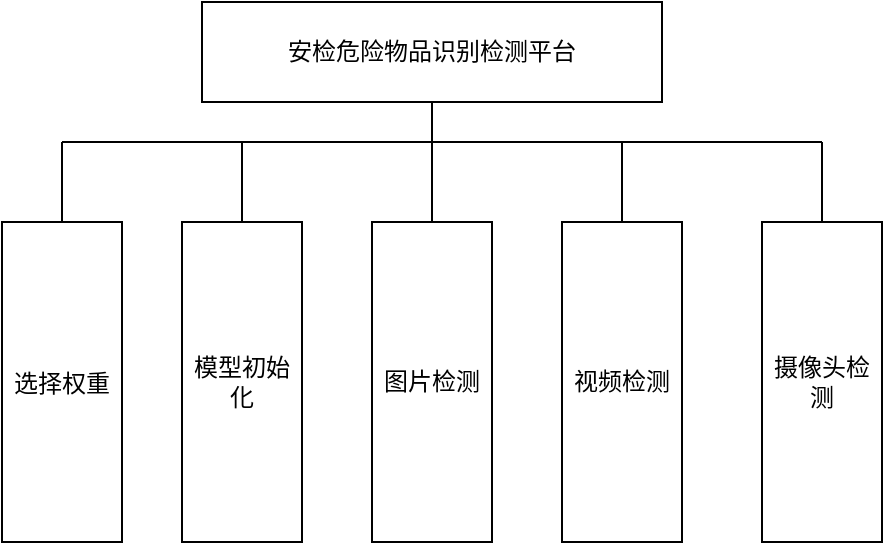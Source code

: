 <mxfile version="21.2.1" type="github">
  <diagram name="第 1 页" id="PI_QuVFH4fkAx-CwKwVk">
    <mxGraphModel dx="1221" dy="695" grid="1" gridSize="10" guides="1" tooltips="1" connect="1" arrows="1" fold="1" page="1" pageScale="1" pageWidth="827" pageHeight="1169" math="0" shadow="0">
      <root>
        <mxCell id="0" />
        <mxCell id="1" parent="0" />
        <mxCell id="WpOtcHsq5NtRLQdYNaG1-1" value="安检危险物品识别检测平台" style="rounded=0;whiteSpace=wrap;html=1;" vertex="1" parent="1">
          <mxGeometry x="370" y="200" width="230" height="50" as="geometry" />
        </mxCell>
        <mxCell id="WpOtcHsq5NtRLQdYNaG1-2" value="&lt;font style=&quot;font-size: 12px;&quot;&gt;选择权重&lt;/font&gt;" style="rounded=0;whiteSpace=wrap;html=1;horizontal=1;fontSize=13;labelPosition=center;verticalLabelPosition=middle;align=center;verticalAlign=middle;" vertex="1" parent="1">
          <mxGeometry x="270" y="310" width="60" height="160" as="geometry" />
        </mxCell>
        <mxCell id="WpOtcHsq5NtRLQdYNaG1-3" value="模型初始化" style="rounded=0;whiteSpace=wrap;html=1;" vertex="1" parent="1">
          <mxGeometry x="360" y="310" width="60" height="160" as="geometry" />
        </mxCell>
        <mxCell id="WpOtcHsq5NtRLQdYNaG1-4" value="图片检测" style="rounded=0;whiteSpace=wrap;html=1;" vertex="1" parent="1">
          <mxGeometry x="455" y="310" width="60" height="160" as="geometry" />
        </mxCell>
        <mxCell id="WpOtcHsq5NtRLQdYNaG1-5" value="视频检测" style="rounded=0;whiteSpace=wrap;html=1;" vertex="1" parent="1">
          <mxGeometry x="550" y="310" width="60" height="160" as="geometry" />
        </mxCell>
        <mxCell id="WpOtcHsq5NtRLQdYNaG1-6" value="摄像头检测" style="rounded=0;whiteSpace=wrap;html=1;" vertex="1" parent="1">
          <mxGeometry x="650" y="310" width="60" height="160" as="geometry" />
        </mxCell>
        <mxCell id="WpOtcHsq5NtRLQdYNaG1-7" value="" style="endArrow=none;html=1;rounded=0;entryX=0.5;entryY=1;entryDx=0;entryDy=0;exitX=0.5;exitY=0;exitDx=0;exitDy=0;" edge="1" parent="1" source="WpOtcHsq5NtRLQdYNaG1-4" target="WpOtcHsq5NtRLQdYNaG1-1">
          <mxGeometry width="50" height="50" relative="1" as="geometry">
            <mxPoint x="390" y="380" as="sourcePoint" />
            <mxPoint x="440" y="330" as="targetPoint" />
          </mxGeometry>
        </mxCell>
        <mxCell id="WpOtcHsq5NtRLQdYNaG1-8" value="" style="endArrow=none;html=1;rounded=0;exitX=0.5;exitY=0;exitDx=0;exitDy=0;" edge="1" parent="1" source="WpOtcHsq5NtRLQdYNaG1-2">
          <mxGeometry width="50" height="50" relative="1" as="geometry">
            <mxPoint x="300" y="300" as="sourcePoint" />
            <mxPoint x="300" y="270" as="targetPoint" />
          </mxGeometry>
        </mxCell>
        <mxCell id="WpOtcHsq5NtRLQdYNaG1-9" value="" style="endArrow=none;html=1;rounded=0;" edge="1" parent="1">
          <mxGeometry width="50" height="50" relative="1" as="geometry">
            <mxPoint x="300" y="270" as="sourcePoint" />
            <mxPoint x="680" y="270" as="targetPoint" />
          </mxGeometry>
        </mxCell>
        <mxCell id="WpOtcHsq5NtRLQdYNaG1-13" value="" style="endArrow=none;html=1;rounded=0;exitX=0.5;exitY=0;exitDx=0;exitDy=0;" edge="1" parent="1" source="WpOtcHsq5NtRLQdYNaG1-3">
          <mxGeometry width="50" height="50" relative="1" as="geometry">
            <mxPoint x="390" y="380" as="sourcePoint" />
            <mxPoint x="390" y="270" as="targetPoint" />
          </mxGeometry>
        </mxCell>
        <mxCell id="WpOtcHsq5NtRLQdYNaG1-16" value="" style="endArrow=none;html=1;rounded=0;exitX=0.5;exitY=0;exitDx=0;exitDy=0;" edge="1" parent="1" source="WpOtcHsq5NtRLQdYNaG1-5">
          <mxGeometry width="50" height="50" relative="1" as="geometry">
            <mxPoint x="200" y="240" as="sourcePoint" />
            <mxPoint x="580" y="270" as="targetPoint" />
          </mxGeometry>
        </mxCell>
        <mxCell id="WpOtcHsq5NtRLQdYNaG1-17" value="" style="endArrow=none;html=1;rounded=0;exitX=0.5;exitY=0;exitDx=0;exitDy=0;" edge="1" parent="1" source="WpOtcHsq5NtRLQdYNaG1-6">
          <mxGeometry width="50" height="50" relative="1" as="geometry">
            <mxPoint x="720" y="290" as="sourcePoint" />
            <mxPoint x="680" y="270" as="targetPoint" />
          </mxGeometry>
        </mxCell>
      </root>
    </mxGraphModel>
  </diagram>
</mxfile>
